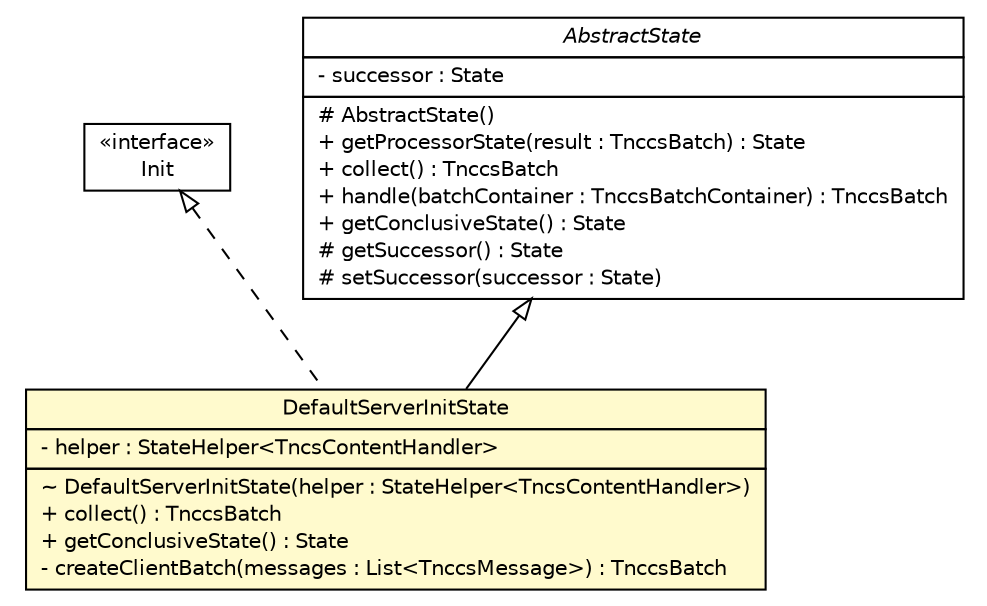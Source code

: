 #!/usr/local/bin/dot
#
# Class diagram 
# Generated by UMLGraph version R5_6 (http://www.umlgraph.org/)
#

digraph G {
	edge [fontname="Helvetica",fontsize=10,labelfontname="Helvetica",labelfontsize=10];
	node [fontname="Helvetica",fontsize=10,shape=plaintext];
	nodesep=0.25;
	ranksep=0.5;
	// de.hsbremen.tc.tnc.tnccs.session.statemachine.Init
	c14593 [label=<<table title="de.hsbremen.tc.tnc.tnccs.session.statemachine.Init" border="0" cellborder="1" cellspacing="0" cellpadding="2" port="p" href="../Init.html">
		<tr><td><table border="0" cellspacing="0" cellpadding="1">
<tr><td align="center" balign="center"> &#171;interface&#187; </td></tr>
<tr><td align="center" balign="center"> Init </td></tr>
		</table></td></tr>
		</table>>, URL="../Init.html", fontname="Helvetica", fontcolor="black", fontsize=10.0];
	// de.hsbremen.tc.tnc.tnccs.session.statemachine.AbstractState
	c14598 [label=<<table title="de.hsbremen.tc.tnc.tnccs.session.statemachine.AbstractState" border="0" cellborder="1" cellspacing="0" cellpadding="2" port="p" href="../AbstractState.html">
		<tr><td><table border="0" cellspacing="0" cellpadding="1">
<tr><td align="center" balign="center"><font face="Helvetica-Oblique"> AbstractState </font></td></tr>
		</table></td></tr>
		<tr><td><table border="0" cellspacing="0" cellpadding="1">
<tr><td align="left" balign="left"> - successor : State </td></tr>
		</table></td></tr>
		<tr><td><table border="0" cellspacing="0" cellpadding="1">
<tr><td align="left" balign="left"> # AbstractState() </td></tr>
<tr><td align="left" balign="left"> + getProcessorState(result : TnccsBatch) : State </td></tr>
<tr><td align="left" balign="left"> + collect() : TnccsBatch </td></tr>
<tr><td align="left" balign="left"> + handle(batchContainer : TnccsBatchContainer) : TnccsBatch </td></tr>
<tr><td align="left" balign="left"> + getConclusiveState() : State </td></tr>
<tr><td align="left" balign="left"> # getSuccessor() : State </td></tr>
<tr><td align="left" balign="left"> # setSuccessor(successor : State) </td></tr>
		</table></td></tr>
		</table>>, URL="../AbstractState.html", fontname="Helvetica", fontcolor="black", fontsize=10.0];
	// de.hsbremen.tc.tnc.tnccs.session.statemachine.simple.DefaultServerInitState
	c14622 [label=<<table title="de.hsbremen.tc.tnc.tnccs.session.statemachine.simple.DefaultServerInitState" border="0" cellborder="1" cellspacing="0" cellpadding="2" port="p" bgcolor="lemonChiffon" href="./DefaultServerInitState.html">
		<tr><td><table border="0" cellspacing="0" cellpadding="1">
<tr><td align="center" balign="center"> DefaultServerInitState </td></tr>
		</table></td></tr>
		<tr><td><table border="0" cellspacing="0" cellpadding="1">
<tr><td align="left" balign="left"> - helper : StateHelper&lt;TncsContentHandler&gt; </td></tr>
		</table></td></tr>
		<tr><td><table border="0" cellspacing="0" cellpadding="1">
<tr><td align="left" balign="left"> ~ DefaultServerInitState(helper : StateHelper&lt;TncsContentHandler&gt;) </td></tr>
<tr><td align="left" balign="left"> + collect() : TnccsBatch </td></tr>
<tr><td align="left" balign="left"> + getConclusiveState() : State </td></tr>
<tr><td align="left" balign="left"> - createClientBatch(messages : List&lt;TnccsMessage&gt;) : TnccsBatch </td></tr>
		</table></td></tr>
		</table>>, URL="./DefaultServerInitState.html", fontname="Helvetica", fontcolor="black", fontsize=10.0];
	//de.hsbremen.tc.tnc.tnccs.session.statemachine.simple.DefaultServerInitState extends de.hsbremen.tc.tnc.tnccs.session.statemachine.AbstractState
	c14598:p -> c14622:p [dir=back,arrowtail=empty];
	//de.hsbremen.tc.tnc.tnccs.session.statemachine.simple.DefaultServerInitState implements de.hsbremen.tc.tnc.tnccs.session.statemachine.Init
	c14593:p -> c14622:p [dir=back,arrowtail=empty,style=dashed];
}

